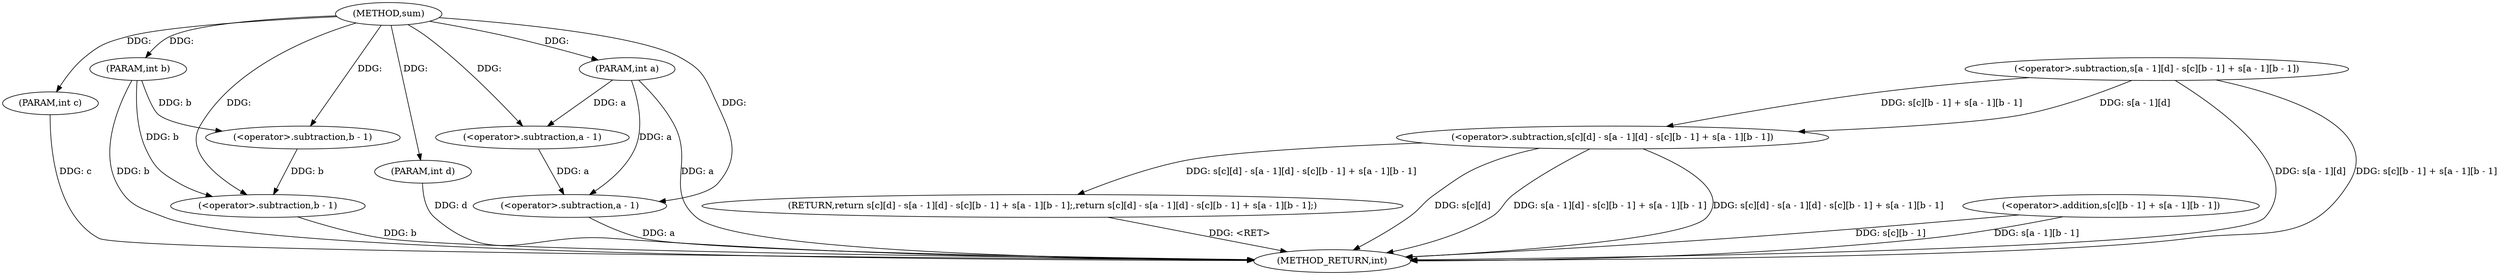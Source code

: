 digraph "sum" {  
"1000112" [label = "(METHOD,sum)" ]
"1000150" [label = "(METHOD_RETURN,int)" ]
"1000113" [label = "(PARAM,int a)" ]
"1000114" [label = "(PARAM,int b)" ]
"1000115" [label = "(PARAM,int c)" ]
"1000116" [label = "(PARAM,int d)" ]
"1000118" [label = "(RETURN,return s[c][d] - s[a - 1][d] - s[c][b - 1] + s[a - 1][b - 1];,return s[c][d] - s[a - 1][d] - s[c][b - 1] + s[a - 1][b - 1];)" ]
"1000119" [label = "(<operator>.subtraction,s[c][d] - s[a - 1][d] - s[c][b - 1] + s[a - 1][b - 1])" ]
"1000125" [label = "(<operator>.subtraction,s[a - 1][d] - s[c][b - 1] + s[a - 1][b - 1])" ]
"1000133" [label = "(<operator>.addition,s[c][b - 1] + s[a - 1][b - 1])" ]
"1000129" [label = "(<operator>.subtraction,a - 1)" ]
"1000138" [label = "(<operator>.subtraction,b - 1)" ]
"1000147" [label = "(<operator>.subtraction,b - 1)" ]
"1000144" [label = "(<operator>.subtraction,a - 1)" ]
  "1000118" -> "1000150"  [ label = "DDG: <RET>"] 
  "1000113" -> "1000150"  [ label = "DDG: a"] 
  "1000114" -> "1000150"  [ label = "DDG: b"] 
  "1000115" -> "1000150"  [ label = "DDG: c"] 
  "1000116" -> "1000150"  [ label = "DDG: d"] 
  "1000119" -> "1000150"  [ label = "DDG: s[c][d]"] 
  "1000125" -> "1000150"  [ label = "DDG: s[a - 1][d]"] 
  "1000133" -> "1000150"  [ label = "DDG: s[c][b - 1]"] 
  "1000144" -> "1000150"  [ label = "DDG: a"] 
  "1000147" -> "1000150"  [ label = "DDG: b"] 
  "1000133" -> "1000150"  [ label = "DDG: s[a - 1][b - 1]"] 
  "1000125" -> "1000150"  [ label = "DDG: s[c][b - 1] + s[a - 1][b - 1]"] 
  "1000119" -> "1000150"  [ label = "DDG: s[a - 1][d] - s[c][b - 1] + s[a - 1][b - 1]"] 
  "1000119" -> "1000150"  [ label = "DDG: s[c][d] - s[a - 1][d] - s[c][b - 1] + s[a - 1][b - 1]"] 
  "1000112" -> "1000113"  [ label = "DDG: "] 
  "1000112" -> "1000114"  [ label = "DDG: "] 
  "1000112" -> "1000115"  [ label = "DDG: "] 
  "1000112" -> "1000116"  [ label = "DDG: "] 
  "1000119" -> "1000118"  [ label = "DDG: s[c][d] - s[a - 1][d] - s[c][b - 1] + s[a - 1][b - 1]"] 
  "1000125" -> "1000119"  [ label = "DDG: s[c][b - 1] + s[a - 1][b - 1]"] 
  "1000125" -> "1000119"  [ label = "DDG: s[a - 1][d]"] 
  "1000113" -> "1000129"  [ label = "DDG: a"] 
  "1000112" -> "1000129"  [ label = "DDG: "] 
  "1000114" -> "1000138"  [ label = "DDG: b"] 
  "1000112" -> "1000138"  [ label = "DDG: "] 
  "1000138" -> "1000147"  [ label = "DDG: b"] 
  "1000114" -> "1000147"  [ label = "DDG: b"] 
  "1000112" -> "1000147"  [ label = "DDG: "] 
  "1000129" -> "1000144"  [ label = "DDG: a"] 
  "1000113" -> "1000144"  [ label = "DDG: a"] 
  "1000112" -> "1000144"  [ label = "DDG: "] 
}
